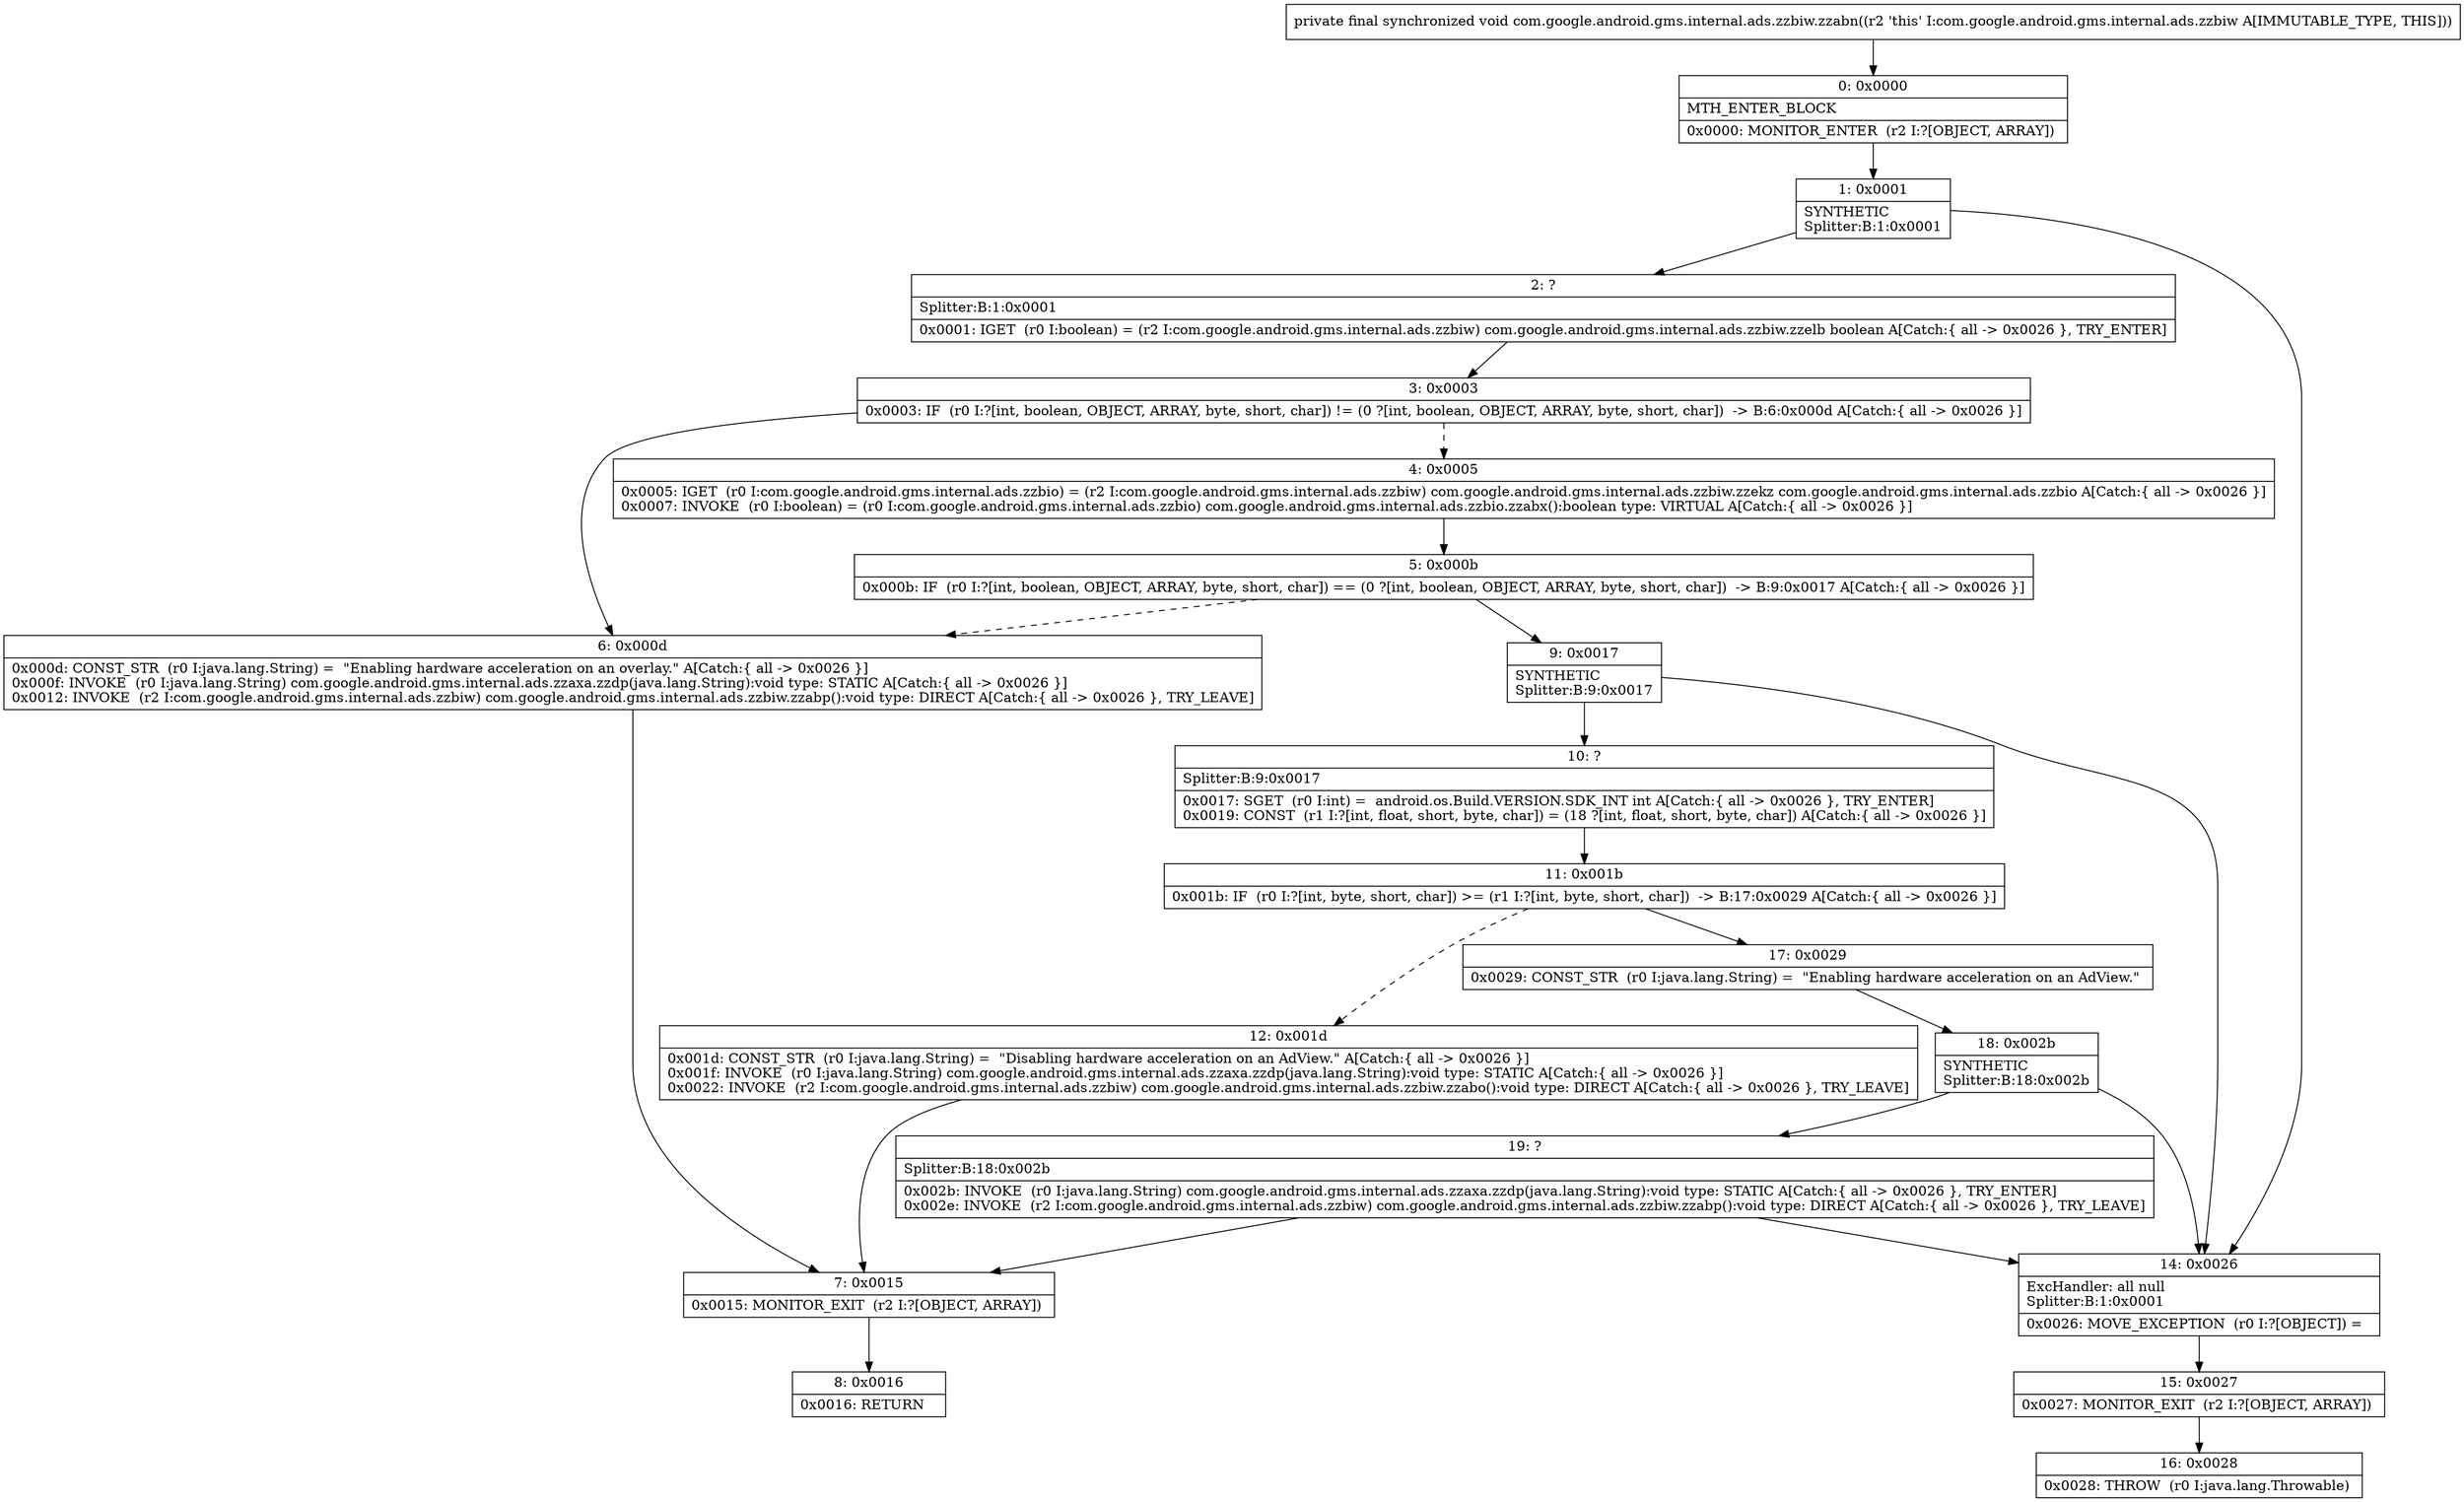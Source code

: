 digraph "CFG forcom.google.android.gms.internal.ads.zzbiw.zzabn()V" {
Node_0 [shape=record,label="{0\:\ 0x0000|MTH_ENTER_BLOCK\l|0x0000: MONITOR_ENTER  (r2 I:?[OBJECT, ARRAY]) \l}"];
Node_1 [shape=record,label="{1\:\ 0x0001|SYNTHETIC\lSplitter:B:1:0x0001\l}"];
Node_2 [shape=record,label="{2\:\ ?|Splitter:B:1:0x0001\l|0x0001: IGET  (r0 I:boolean) = (r2 I:com.google.android.gms.internal.ads.zzbiw) com.google.android.gms.internal.ads.zzbiw.zzelb boolean A[Catch:\{ all \-\> 0x0026 \}, TRY_ENTER]\l}"];
Node_3 [shape=record,label="{3\:\ 0x0003|0x0003: IF  (r0 I:?[int, boolean, OBJECT, ARRAY, byte, short, char]) != (0 ?[int, boolean, OBJECT, ARRAY, byte, short, char])  \-\> B:6:0x000d A[Catch:\{ all \-\> 0x0026 \}]\l}"];
Node_4 [shape=record,label="{4\:\ 0x0005|0x0005: IGET  (r0 I:com.google.android.gms.internal.ads.zzbio) = (r2 I:com.google.android.gms.internal.ads.zzbiw) com.google.android.gms.internal.ads.zzbiw.zzekz com.google.android.gms.internal.ads.zzbio A[Catch:\{ all \-\> 0x0026 \}]\l0x0007: INVOKE  (r0 I:boolean) = (r0 I:com.google.android.gms.internal.ads.zzbio) com.google.android.gms.internal.ads.zzbio.zzabx():boolean type: VIRTUAL A[Catch:\{ all \-\> 0x0026 \}]\l}"];
Node_5 [shape=record,label="{5\:\ 0x000b|0x000b: IF  (r0 I:?[int, boolean, OBJECT, ARRAY, byte, short, char]) == (0 ?[int, boolean, OBJECT, ARRAY, byte, short, char])  \-\> B:9:0x0017 A[Catch:\{ all \-\> 0x0026 \}]\l}"];
Node_6 [shape=record,label="{6\:\ 0x000d|0x000d: CONST_STR  (r0 I:java.lang.String) =  \"Enabling hardware acceleration on an overlay.\" A[Catch:\{ all \-\> 0x0026 \}]\l0x000f: INVOKE  (r0 I:java.lang.String) com.google.android.gms.internal.ads.zzaxa.zzdp(java.lang.String):void type: STATIC A[Catch:\{ all \-\> 0x0026 \}]\l0x0012: INVOKE  (r2 I:com.google.android.gms.internal.ads.zzbiw) com.google.android.gms.internal.ads.zzbiw.zzabp():void type: DIRECT A[Catch:\{ all \-\> 0x0026 \}, TRY_LEAVE]\l}"];
Node_7 [shape=record,label="{7\:\ 0x0015|0x0015: MONITOR_EXIT  (r2 I:?[OBJECT, ARRAY]) \l}"];
Node_8 [shape=record,label="{8\:\ 0x0016|0x0016: RETURN   \l}"];
Node_9 [shape=record,label="{9\:\ 0x0017|SYNTHETIC\lSplitter:B:9:0x0017\l}"];
Node_10 [shape=record,label="{10\:\ ?|Splitter:B:9:0x0017\l|0x0017: SGET  (r0 I:int) =  android.os.Build.VERSION.SDK_INT int A[Catch:\{ all \-\> 0x0026 \}, TRY_ENTER]\l0x0019: CONST  (r1 I:?[int, float, short, byte, char]) = (18 ?[int, float, short, byte, char]) A[Catch:\{ all \-\> 0x0026 \}]\l}"];
Node_11 [shape=record,label="{11\:\ 0x001b|0x001b: IF  (r0 I:?[int, byte, short, char]) \>= (r1 I:?[int, byte, short, char])  \-\> B:17:0x0029 A[Catch:\{ all \-\> 0x0026 \}]\l}"];
Node_12 [shape=record,label="{12\:\ 0x001d|0x001d: CONST_STR  (r0 I:java.lang.String) =  \"Disabling hardware acceleration on an AdView.\" A[Catch:\{ all \-\> 0x0026 \}]\l0x001f: INVOKE  (r0 I:java.lang.String) com.google.android.gms.internal.ads.zzaxa.zzdp(java.lang.String):void type: STATIC A[Catch:\{ all \-\> 0x0026 \}]\l0x0022: INVOKE  (r2 I:com.google.android.gms.internal.ads.zzbiw) com.google.android.gms.internal.ads.zzbiw.zzabo():void type: DIRECT A[Catch:\{ all \-\> 0x0026 \}, TRY_LEAVE]\l}"];
Node_14 [shape=record,label="{14\:\ 0x0026|ExcHandler: all null\lSplitter:B:1:0x0001\l|0x0026: MOVE_EXCEPTION  (r0 I:?[OBJECT]) =  \l}"];
Node_15 [shape=record,label="{15\:\ 0x0027|0x0027: MONITOR_EXIT  (r2 I:?[OBJECT, ARRAY]) \l}"];
Node_16 [shape=record,label="{16\:\ 0x0028|0x0028: THROW  (r0 I:java.lang.Throwable) \l}"];
Node_17 [shape=record,label="{17\:\ 0x0029|0x0029: CONST_STR  (r0 I:java.lang.String) =  \"Enabling hardware acceleration on an AdView.\" \l}"];
Node_18 [shape=record,label="{18\:\ 0x002b|SYNTHETIC\lSplitter:B:18:0x002b\l}"];
Node_19 [shape=record,label="{19\:\ ?|Splitter:B:18:0x002b\l|0x002b: INVOKE  (r0 I:java.lang.String) com.google.android.gms.internal.ads.zzaxa.zzdp(java.lang.String):void type: STATIC A[Catch:\{ all \-\> 0x0026 \}, TRY_ENTER]\l0x002e: INVOKE  (r2 I:com.google.android.gms.internal.ads.zzbiw) com.google.android.gms.internal.ads.zzbiw.zzabp():void type: DIRECT A[Catch:\{ all \-\> 0x0026 \}, TRY_LEAVE]\l}"];
MethodNode[shape=record,label="{private final synchronized void com.google.android.gms.internal.ads.zzbiw.zzabn((r2 'this' I:com.google.android.gms.internal.ads.zzbiw A[IMMUTABLE_TYPE, THIS])) }"];
MethodNode -> Node_0;
Node_0 -> Node_1;
Node_1 -> Node_2;
Node_1 -> Node_14;
Node_2 -> Node_3;
Node_3 -> Node_4[style=dashed];
Node_3 -> Node_6;
Node_4 -> Node_5;
Node_5 -> Node_6[style=dashed];
Node_5 -> Node_9;
Node_6 -> Node_7;
Node_7 -> Node_8;
Node_9 -> Node_10;
Node_9 -> Node_14;
Node_10 -> Node_11;
Node_11 -> Node_12[style=dashed];
Node_11 -> Node_17;
Node_12 -> Node_7;
Node_14 -> Node_15;
Node_15 -> Node_16;
Node_17 -> Node_18;
Node_18 -> Node_19;
Node_18 -> Node_14;
Node_19 -> Node_14;
Node_19 -> Node_7;
}

